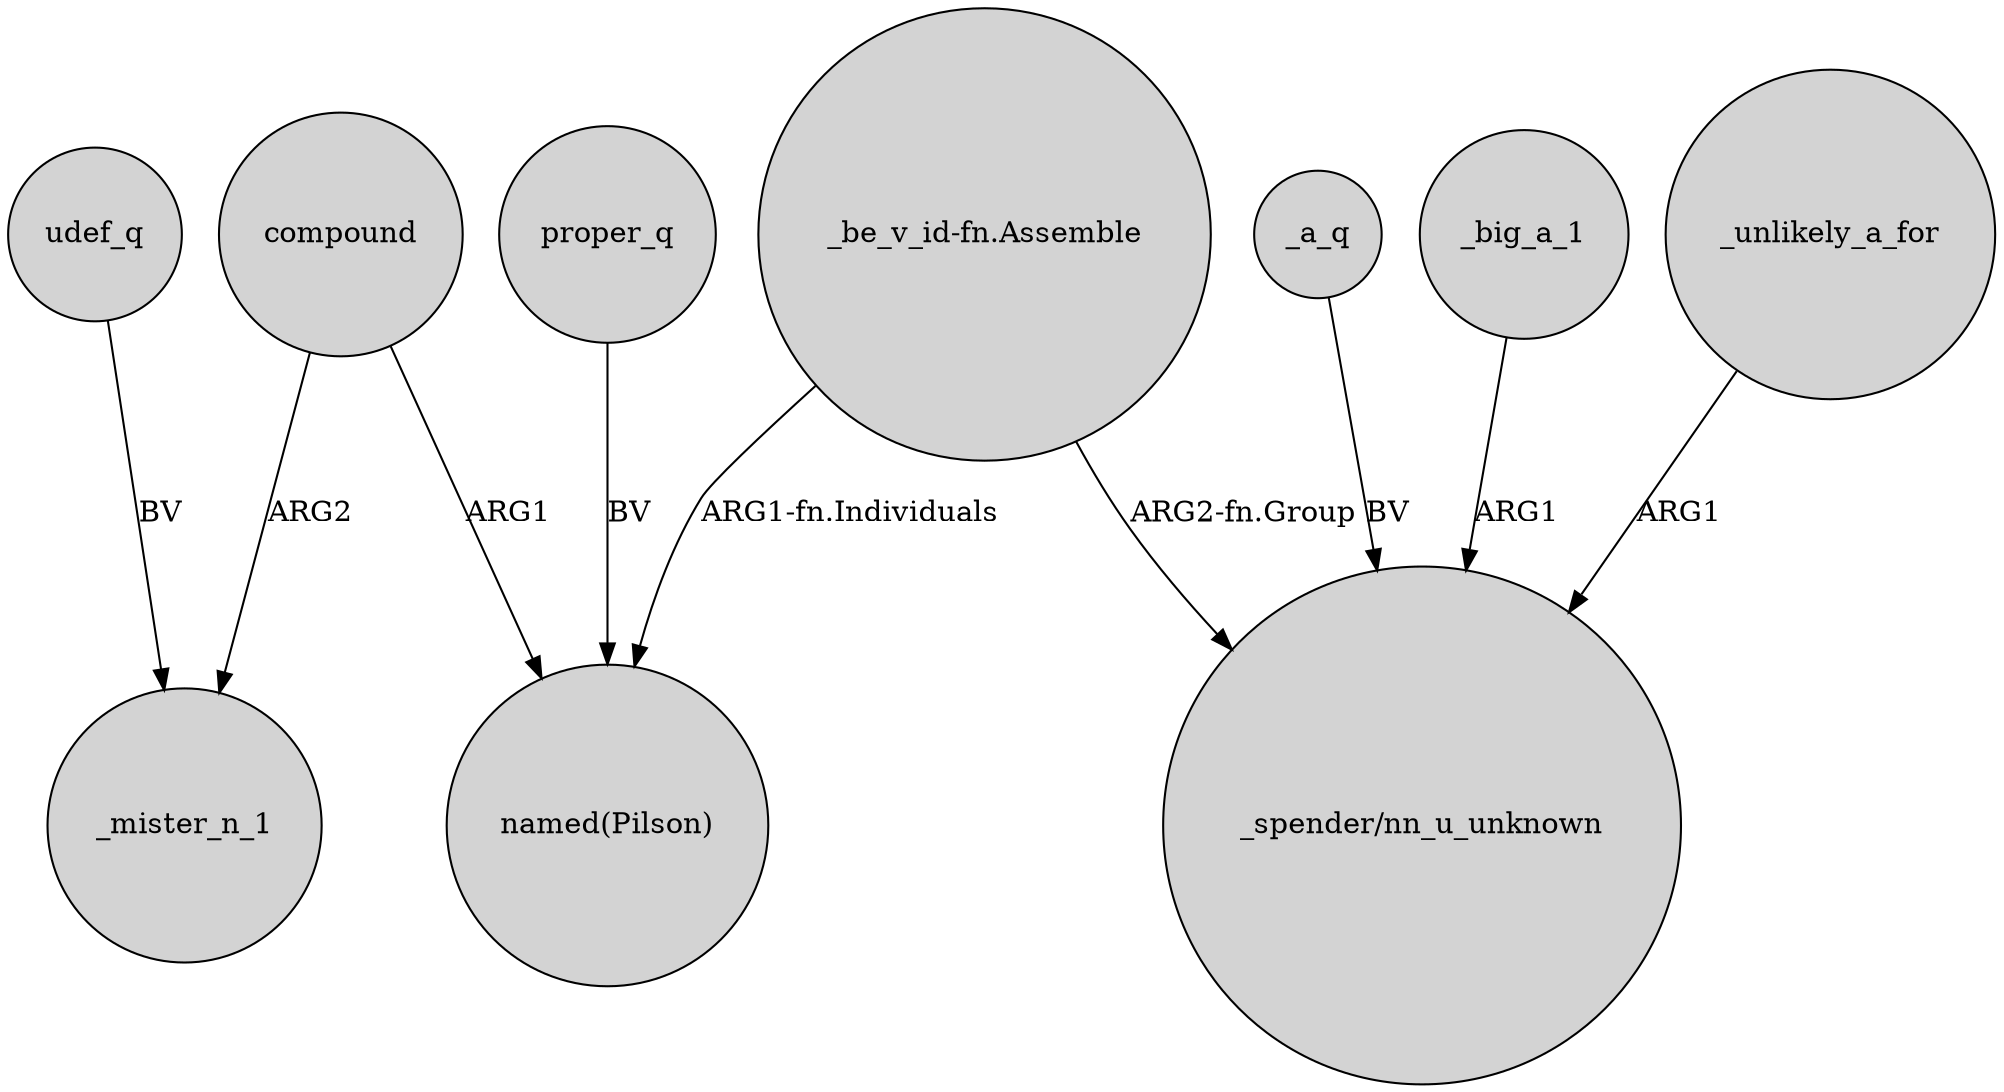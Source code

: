 digraph {
	node [shape=circle style=filled]
	compound -> "named(Pilson)" [label=ARG1]
	"_be_v_id-fn.Assemble" -> "_spender/nn_u_unknown" [label="ARG2-fn.Group"]
	compound -> _mister_n_1 [label=ARG2]
	_unlikely_a_for -> "_spender/nn_u_unknown" [label=ARG1]
	_a_q -> "_spender/nn_u_unknown" [label=BV]
	udef_q -> _mister_n_1 [label=BV]
	_big_a_1 -> "_spender/nn_u_unknown" [label=ARG1]
	proper_q -> "named(Pilson)" [label=BV]
	"_be_v_id-fn.Assemble" -> "named(Pilson)" [label="ARG1-fn.Individuals"]
}
